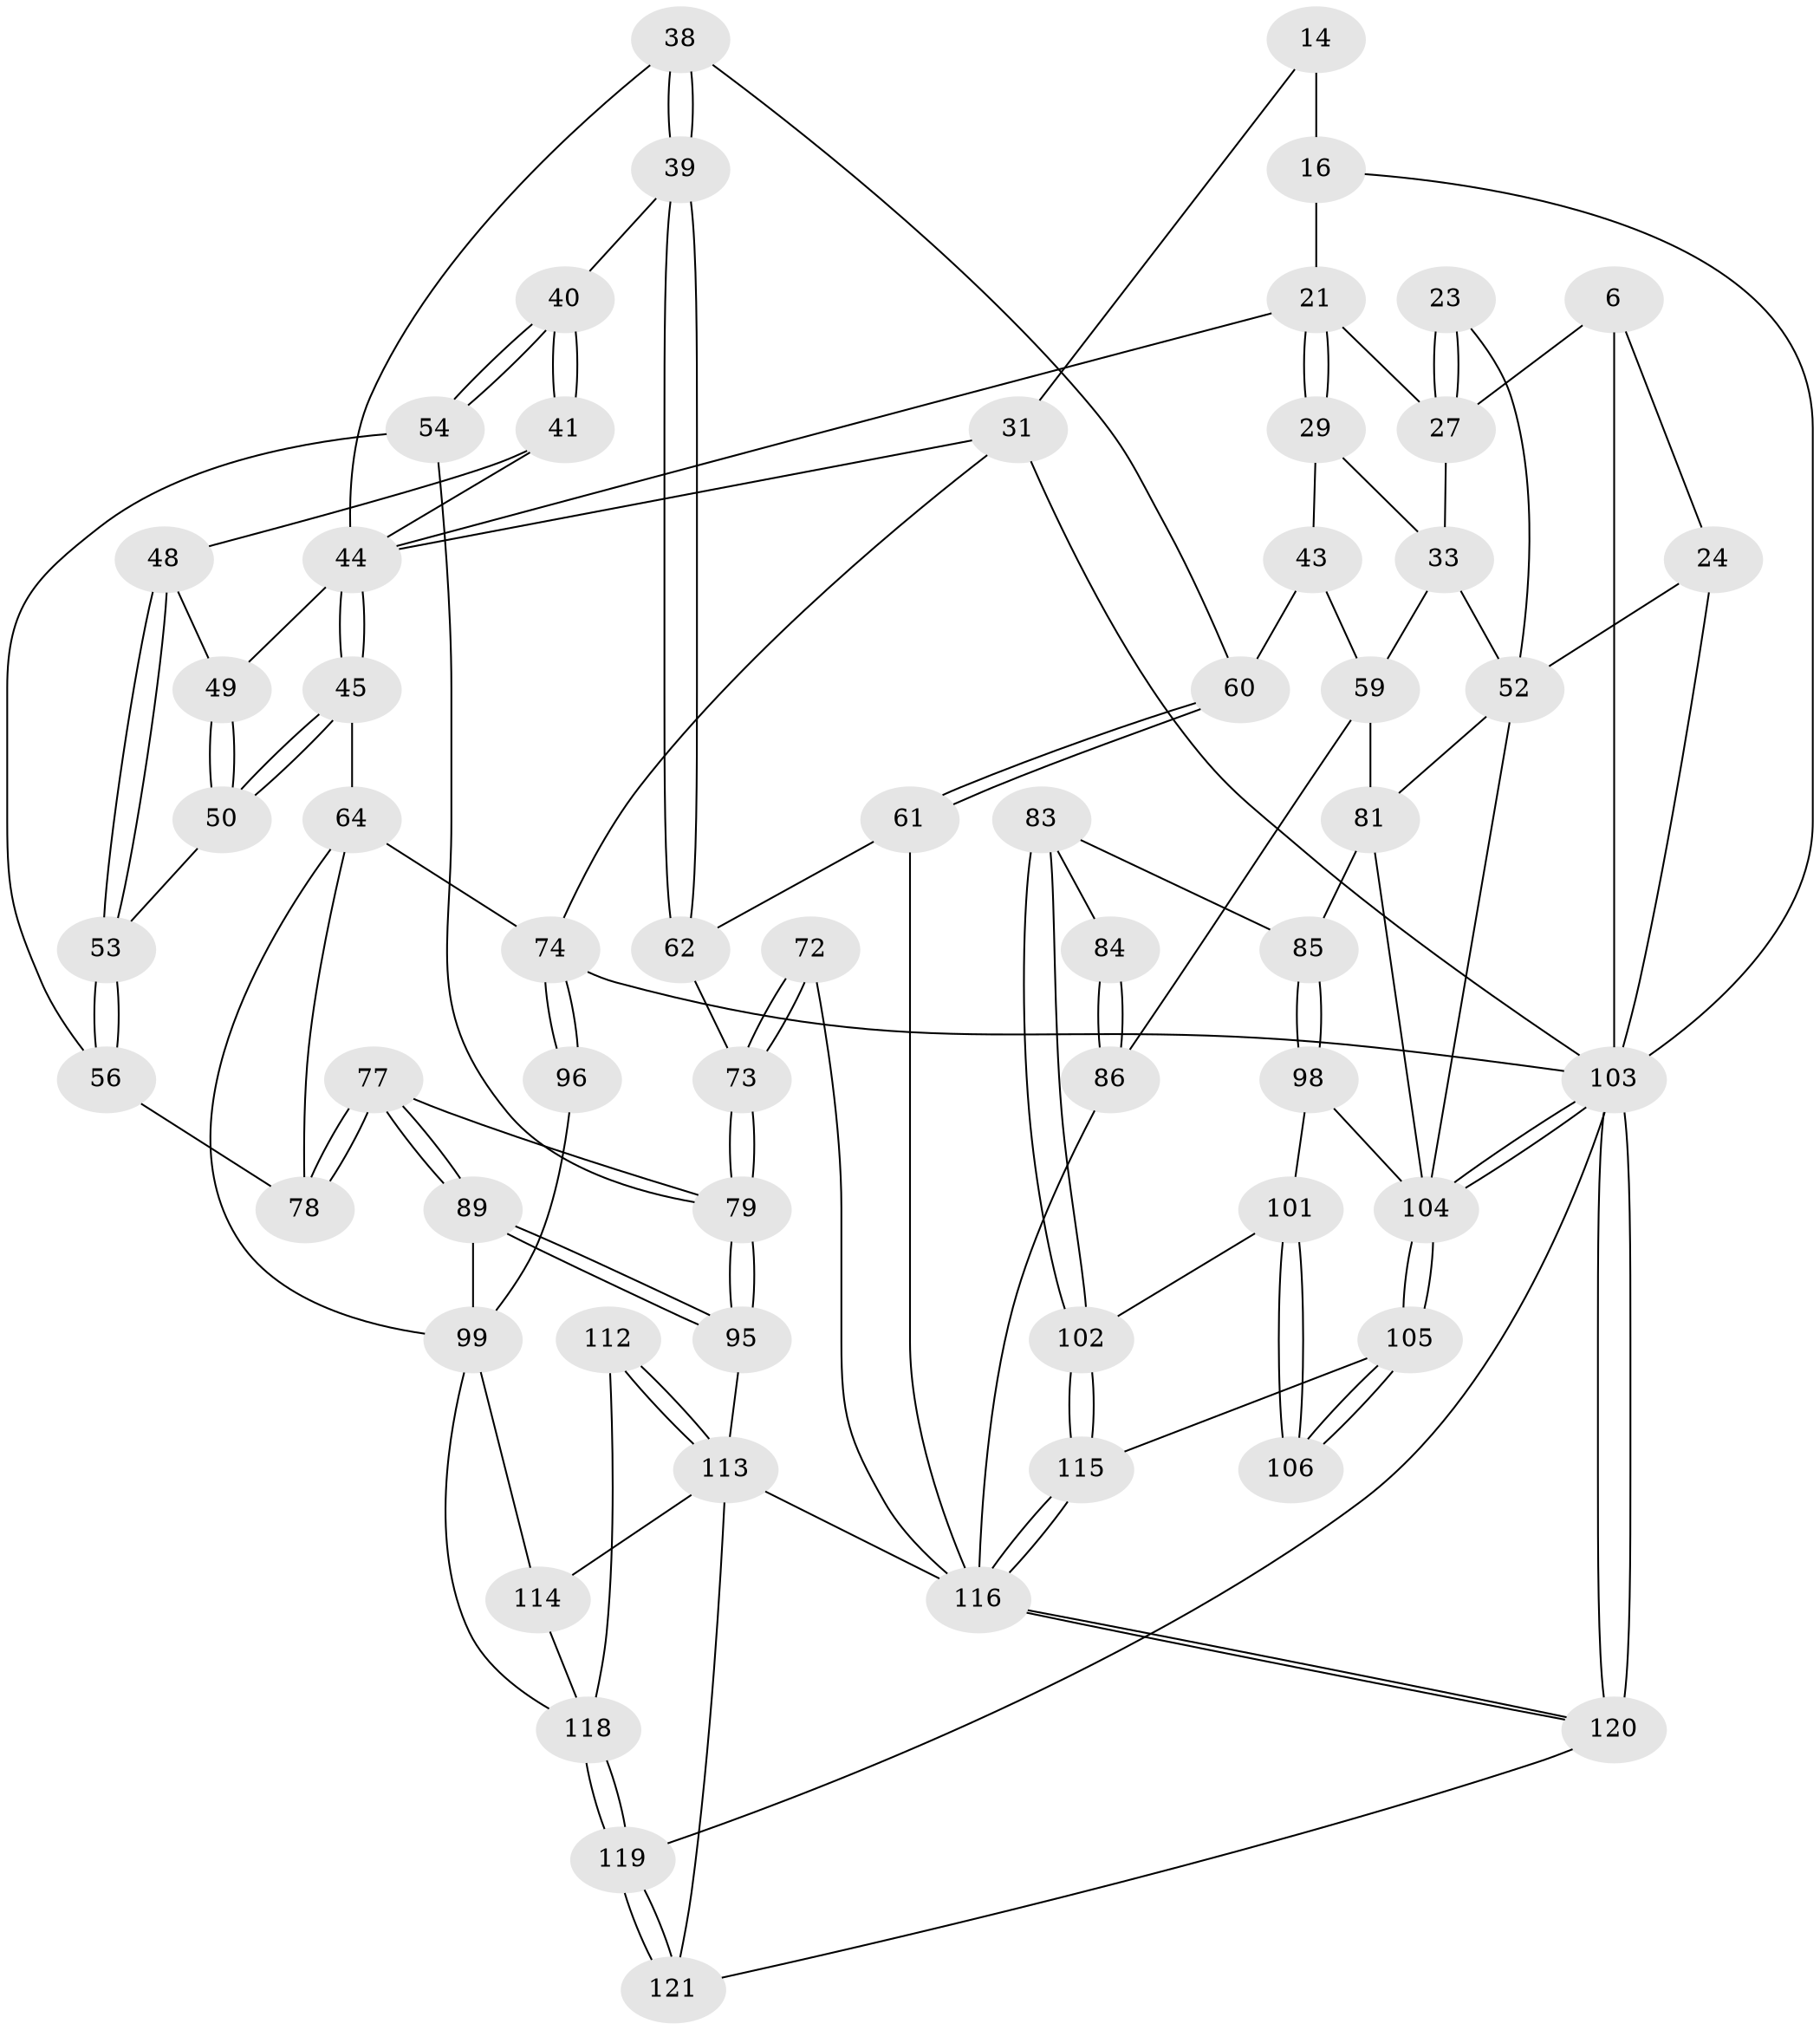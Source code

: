// original degree distribution, {3: 0.01652892561983471, 4: 0.2396694214876033, 5: 0.5289256198347108, 6: 0.21487603305785125}
// Generated by graph-tools (version 1.1) at 2025/01/03/09/25 05:01:13]
// undirected, 60 vertices, 134 edges
graph export_dot {
graph [start="1"]
  node [color=gray90,style=filled];
  6 [pos="+0.7501395043512403+0.023488827006759243",super="+2"];
  14 [pos="+0.37752124799639325+0.0812292658534329"];
  16 [pos="+0.43485561343286017+0.12846422380668251",super="+11"];
  21 [pos="+0.5412893443367769+0.23257987504326444",super="+9+17"];
  23 [pos="+0.7716493962510947+0.19987245007812932"];
  24 [pos="+1+0.31456699946112543",super="+13"];
  27 [pos="+0.6939076239672458+0.31425294212456206",super="+8+7"];
  29 [pos="+0.5898559349093776+0.2886866964551392"];
  31 [pos="+0+0.11207608575302253",super="+30"];
  33 [pos="+0.707927116822155+0.389780451660193",super="+28"];
  38 [pos="+0.42819951839580284+0.42674578730804996"];
  39 [pos="+0.4006794393787226+0.4606195153186697"];
  40 [pos="+0.3523459934659389+0.4835760853531462"];
  41 [pos="+0.27141282135276795+0.40712366768719566"];
  43 [pos="+0.6501809195516134+0.5019020147007848",super="+36"];
  44 [pos="+0.1273261835571557+0.37098720389452383",super="+35+34"];
  45 [pos="+0.006659820437238872+0.47384367803232325"];
  48 [pos="+0.23743941138163227+0.4266386940288009"];
  49 [pos="+0.1783287348677276+0.4363657947309577"];
  50 [pos="+0.1572699770854954+0.4907954875487968"];
  52 [pos="+0.9065868887086969+0.5024314341824397",super="+32+25+22"];
  53 [pos="+0.18336033743942703+0.5083121615993758"];
  54 [pos="+0.31589641879569713+0.5644593661049676"];
  56 [pos="+0.18458733643876202+0.5099932051135502",super="+55"];
  59 [pos="+0.7403302950420908+0.5737015027943471",super="+42"];
  60 [pos="+0.637966298155061+0.5075063920081885",super="+37"];
  61 [pos="+0.5852860226362725+0.5583115207199999"];
  62 [pos="+0.5079042497883844+0.5672306456775451"];
  64 [pos="+0.05426738298111531+0.626948299033409",super="+46"];
  72 [pos="+0.5166058398471833+0.6928330578391877"];
  73 [pos="+0.4265833004480687+0.7499413662204439",super="+66+65"];
  74 [pos="+0+0.9234545620067055",super="+47"];
  77 [pos="+0.21868071749683207+0.7247635252293584"];
  78 [pos="+0.20556393598974837+0.6642649674108014",super="+63"];
  79 [pos="+0.4215429688324484+0.7557989041667885",super="+76+67"];
  81 [pos="+0.9132383700442397+0.6792440271812763",super="+58"];
  83 [pos="+0.7583363164233312+0.8027696095467095"];
  84 [pos="+0.7500047170058424+0.8019035217191467"];
  85 [pos="+0.8718451495276102+0.7198499997140709",super="+82"];
  86 [pos="+0.665605104625265+0.827752785183527",super="+69+68"];
  89 [pos="+0.21889188256111064+0.7290243663551017"];
  95 [pos="+0.4209103050165741+0.7598268892082894"];
  96 [pos="+0.03472166748195881+0.842468667631952"];
  98 [pos="+0.9067346386353193+0.7866998728407003"];
  99 [pos="+0.0431540153500224+0.8442328434307987",super="+91+92"];
  101 [pos="+0.8634572849736909+0.8088233156722977",super="+100"];
  102 [pos="+0.7647150984269181+0.8087390863100022"];
  103 [pos="+1+1",super="+26+75"];
  104 [pos="+1+0.9870173807050678",super="+97"];
  105 [pos="+0.9286390191379262+0.9188290807209056"];
  106 [pos="+0.9128129349146342+0.886835225755978"];
  112 [pos="+0.41066340354533926+0.9651490321077646"];
  113 [pos="+0.3887192895102769+0.8632424968190612",super="+110+111"];
  114 [pos="+0.3337850021987047+0.8839432724446269",super="+108+107"];
  115 [pos="+0.8244033557527114+0.9256692510850065"];
  116 [pos="+0.7289524611107776+1",super="+87+88+71+70"];
  118 [pos="+0.18968451438597386+0.976406954880278",super="+109+117"];
  119 [pos="+0.14901081092694318+1"];
  120 [pos="+0.7252601230709033+1"];
  121 [pos="+0.442803719164089+1"];
  6 -- 27;
  6 -- 103 [weight=2];
  6 -- 24 [weight=2];
  14 -- 16 [weight=2];
  14 -- 31;
  16 -- 103;
  16 -- 21 [weight=2];
  21 -- 29;
  21 -- 29;
  21 -- 27;
  21 -- 44;
  23 -- 27 [weight=2];
  23 -- 27;
  23 -- 52;
  24 -- 103;
  24 -- 52 [weight=2];
  27 -- 33;
  29 -- 33;
  29 -- 43;
  31 -- 103 [weight=2];
  31 -- 44 [weight=2];
  31 -- 74;
  33 -- 52;
  33 -- 59;
  38 -- 39;
  38 -- 39;
  38 -- 60;
  38 -- 44;
  39 -- 40;
  39 -- 62;
  39 -- 62;
  40 -- 41;
  40 -- 41;
  40 -- 54;
  40 -- 54;
  41 -- 48;
  41 -- 44;
  43 -- 60 [weight=2];
  43 -- 59;
  44 -- 45;
  44 -- 45;
  44 -- 49;
  45 -- 50;
  45 -- 50;
  45 -- 64;
  48 -- 49;
  48 -- 53;
  48 -- 53;
  49 -- 50;
  49 -- 50;
  50 -- 53;
  52 -- 81;
  52 -- 104;
  53 -- 56;
  53 -- 56;
  54 -- 56;
  54 -- 79;
  56 -- 78 [weight=2];
  59 -- 86;
  59 -- 81;
  60 -- 61;
  60 -- 61;
  61 -- 62;
  61 -- 116;
  62 -- 73;
  64 -- 78;
  64 -- 99;
  64 -- 74;
  72 -- 73 [weight=2];
  72 -- 73;
  72 -- 116;
  73 -- 79 [weight=2];
  73 -- 79;
  74 -- 96;
  74 -- 96;
  74 -- 103;
  77 -- 78;
  77 -- 78;
  77 -- 89;
  77 -- 89;
  77 -- 79;
  79 -- 95;
  79 -- 95;
  81 -- 85 [weight=2];
  81 -- 104;
  83 -- 84;
  83 -- 102;
  83 -- 102;
  83 -- 85;
  84 -- 86 [weight=2];
  84 -- 86;
  85 -- 98;
  85 -- 98;
  86 -- 116 [weight=2];
  89 -- 95;
  89 -- 95;
  89 -- 99;
  95 -- 113;
  96 -- 99 [weight=2];
  98 -- 101;
  98 -- 104;
  99 -- 118;
  99 -- 114;
  101 -- 102;
  101 -- 106 [weight=2];
  101 -- 106;
  102 -- 115;
  102 -- 115;
  103 -- 104 [weight=2];
  103 -- 104;
  103 -- 120;
  103 -- 120;
  103 -- 119;
  104 -- 105;
  104 -- 105;
  105 -- 106;
  105 -- 106;
  105 -- 115;
  112 -- 113 [weight=2];
  112 -- 113;
  112 -- 118;
  113 -- 114 [weight=2];
  113 -- 116;
  113 -- 121;
  114 -- 118 [weight=2];
  115 -- 116;
  115 -- 116;
  116 -- 120;
  116 -- 120;
  118 -- 119;
  118 -- 119;
  119 -- 121;
  119 -- 121;
  120 -- 121;
}
